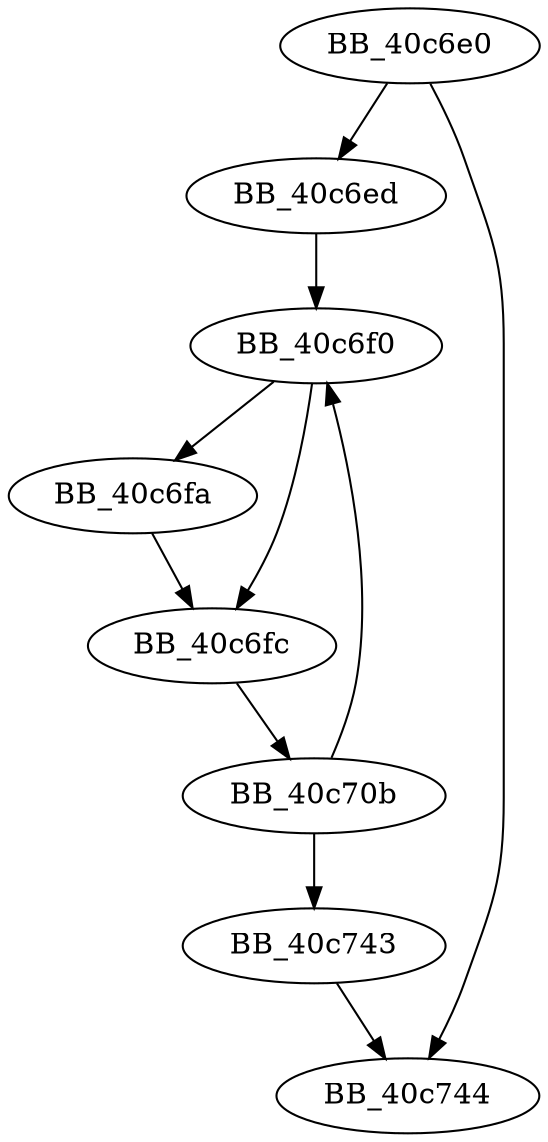 DiGraph sub_40C6E0{
BB_40c6e0->BB_40c6ed
BB_40c6e0->BB_40c744
BB_40c6ed->BB_40c6f0
BB_40c6f0->BB_40c6fa
BB_40c6f0->BB_40c6fc
BB_40c6fa->BB_40c6fc
BB_40c6fc->BB_40c70b
BB_40c70b->BB_40c6f0
BB_40c70b->BB_40c743
BB_40c743->BB_40c744
}
